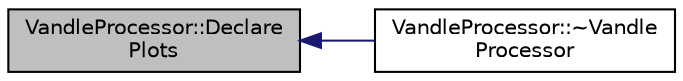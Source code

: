 digraph "VandleProcessor::DeclarePlots"
{
  edge [fontname="Helvetica",fontsize="10",labelfontname="Helvetica",labelfontsize="10"];
  node [fontname="Helvetica",fontsize="10",shape=record];
  rankdir="LR";
  Node1 [label="VandleProcessor::Declare\lPlots",height=0.2,width=0.4,color="black", fillcolor="grey75", style="filled", fontcolor="black"];
  Node1 -> Node2 [dir="back",color="midnightblue",fontsize="10",style="solid",fontname="Helvetica"];
  Node2 [label="VandleProcessor::~Vandle\lProcessor",height=0.2,width=0.4,color="black", fillcolor="white", style="filled",URL="$db/d21/class_vandle_processor.html#adeb801d12cbeb4a4426b7d2f5ee522cd",tooltip="Default Destructor */. "];
}
